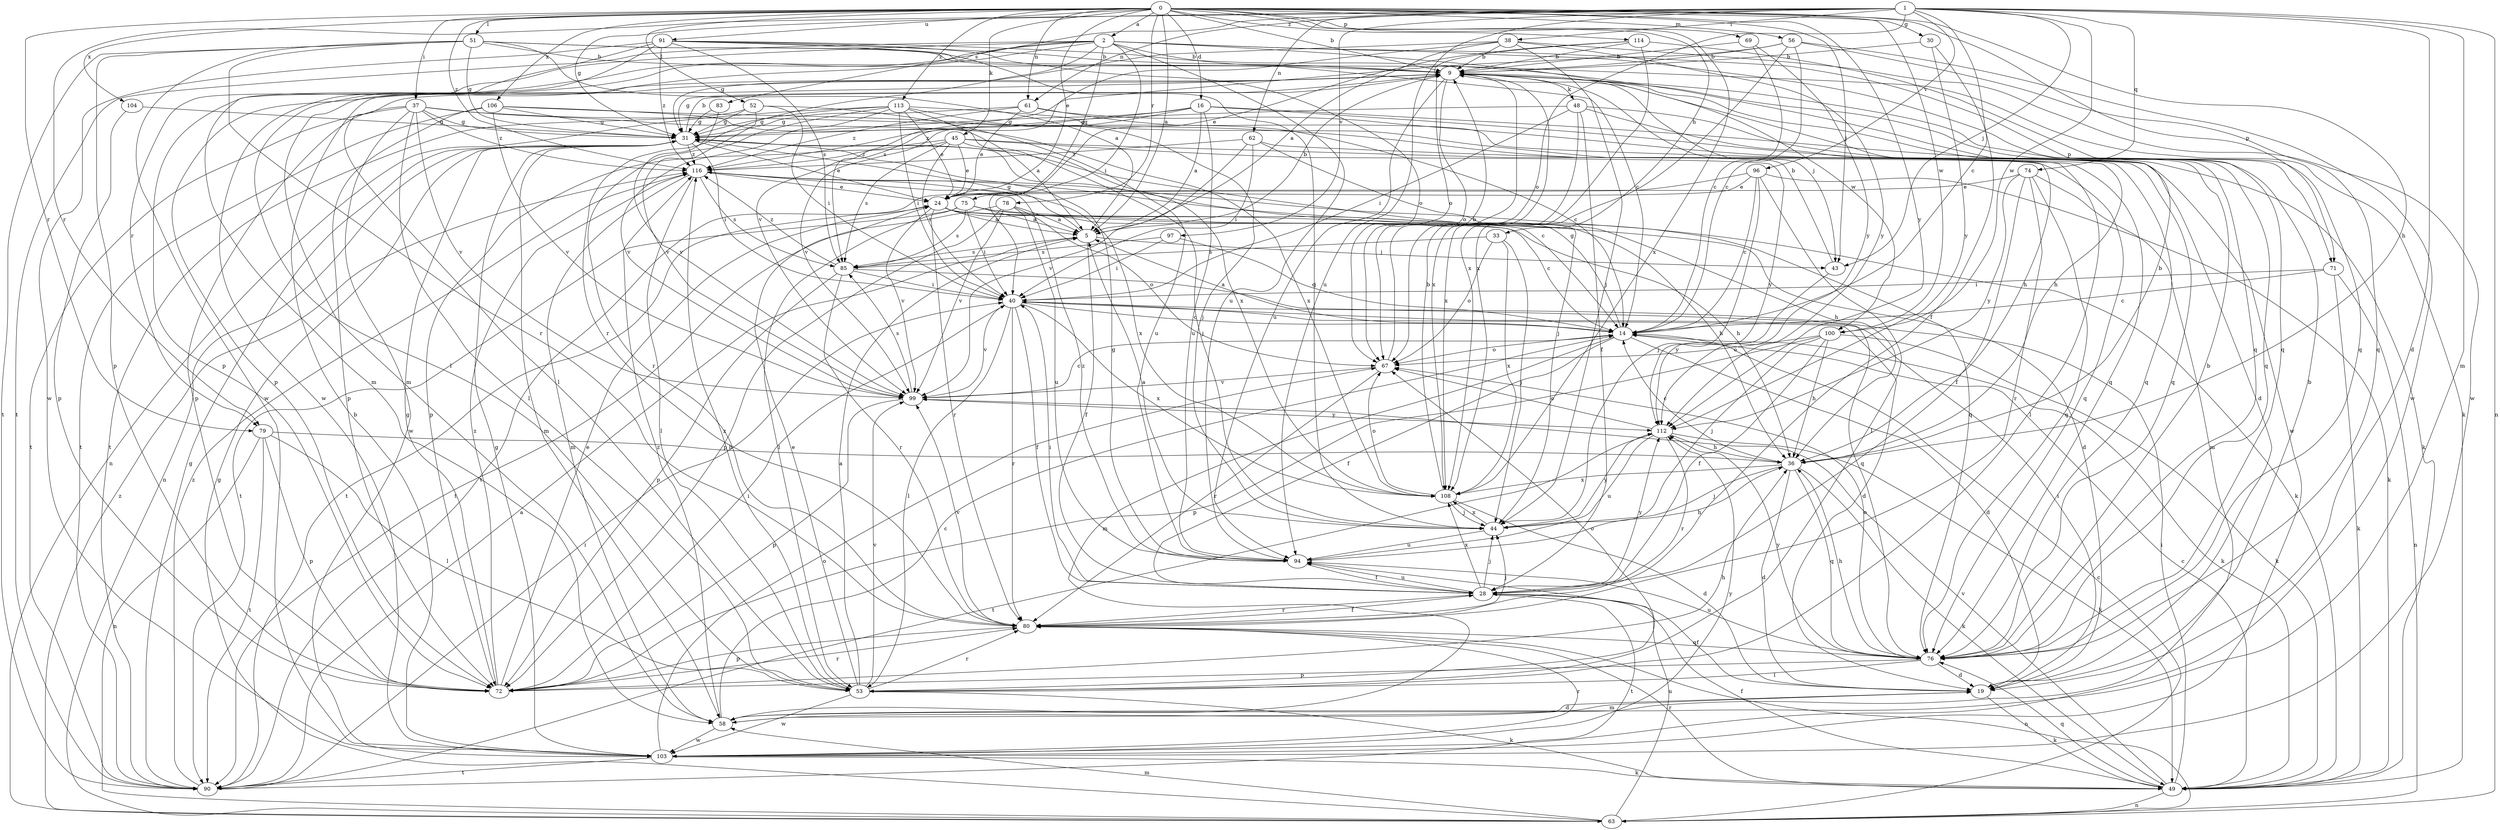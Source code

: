 strict digraph  {
0;
1;
2;
5;
9;
14;
16;
19;
24;
28;
30;
31;
33;
36;
37;
38;
40;
43;
44;
45;
48;
49;
51;
52;
53;
56;
58;
61;
62;
63;
67;
69;
71;
72;
74;
75;
76;
78;
79;
80;
83;
85;
90;
91;
94;
96;
97;
99;
100;
103;
104;
106;
108;
112;
113;
114;
116;
0 -> 2  [label=a];
0 -> 5  [label=a];
0 -> 9  [label=b];
0 -> 16  [label=d];
0 -> 24  [label=e];
0 -> 30  [label=g];
0 -> 33  [label=h];
0 -> 36  [label=h];
0 -> 37  [label=i];
0 -> 43  [label=j];
0 -> 45  [label=k];
0 -> 51  [label=l];
0 -> 52  [label=l];
0 -> 56  [label=m];
0 -> 61  [label=n];
0 -> 69  [label=p];
0 -> 71  [label=p];
0 -> 78  [label=r];
0 -> 79  [label=r];
0 -> 91  [label=u];
0 -> 100  [label=w];
0 -> 104  [label=x];
0 -> 106  [label=x];
0 -> 108  [label=x];
0 -> 112  [label=y];
0 -> 113  [label=z];
0 -> 114  [label=z];
0 -> 116  [label=z];
1 -> 14  [label=c];
1 -> 19  [label=d];
1 -> 31  [label=g];
1 -> 38  [label=i];
1 -> 43  [label=j];
1 -> 58  [label=m];
1 -> 61  [label=n];
1 -> 62  [label=n];
1 -> 63  [label=n];
1 -> 67  [label=o];
1 -> 74  [label=q];
1 -> 79  [label=r];
1 -> 83  [label=s];
1 -> 94  [label=u];
1 -> 96  [label=v];
1 -> 97  [label=v];
1 -> 100  [label=w];
2 -> 9  [label=b];
2 -> 40  [label=i];
2 -> 58  [label=m];
2 -> 71  [label=p];
2 -> 72  [label=p];
2 -> 75  [label=q];
2 -> 76  [label=q];
2 -> 79  [label=r];
2 -> 80  [label=r];
2 -> 90  [label=t];
2 -> 94  [label=u];
2 -> 100  [label=w];
2 -> 103  [label=w];
5 -> 9  [label=b];
5 -> 28  [label=f];
5 -> 31  [label=g];
5 -> 43  [label=j];
5 -> 85  [label=s];
9 -> 31  [label=g];
9 -> 43  [label=j];
9 -> 48  [label=k];
9 -> 53  [label=l];
9 -> 67  [label=o];
9 -> 72  [label=p];
9 -> 76  [label=q];
9 -> 94  [label=u];
9 -> 108  [label=x];
14 -> 5  [label=a];
14 -> 19  [label=d];
14 -> 28  [label=f];
14 -> 31  [label=g];
14 -> 49  [label=k];
14 -> 58  [label=m];
14 -> 67  [label=o];
16 -> 5  [label=a];
16 -> 31  [label=g];
16 -> 49  [label=k];
16 -> 94  [label=u];
16 -> 99  [label=v];
16 -> 103  [label=w];
16 -> 116  [label=z];
19 -> 9  [label=b];
19 -> 28  [label=f];
19 -> 40  [label=i];
19 -> 49  [label=k];
19 -> 58  [label=m];
24 -> 5  [label=a];
24 -> 19  [label=d];
24 -> 36  [label=h];
24 -> 49  [label=k];
24 -> 80  [label=r];
24 -> 90  [label=t];
24 -> 99  [label=v];
28 -> 40  [label=i];
28 -> 44  [label=j];
28 -> 80  [label=r];
28 -> 90  [label=t];
28 -> 94  [label=u];
28 -> 108  [label=x];
28 -> 112  [label=y];
30 -> 9  [label=b];
30 -> 28  [label=f];
30 -> 112  [label=y];
31 -> 9  [label=b];
31 -> 14  [label=c];
31 -> 24  [label=e];
31 -> 40  [label=i];
31 -> 58  [label=m];
31 -> 63  [label=n];
31 -> 116  [label=z];
33 -> 44  [label=j];
33 -> 67  [label=o];
33 -> 85  [label=s];
33 -> 108  [label=x];
36 -> 9  [label=b];
36 -> 14  [label=c];
36 -> 19  [label=d];
36 -> 44  [label=j];
36 -> 49  [label=k];
36 -> 76  [label=q];
36 -> 108  [label=x];
37 -> 31  [label=g];
37 -> 36  [label=h];
37 -> 53  [label=l];
37 -> 72  [label=p];
37 -> 90  [label=t];
37 -> 99  [label=v];
37 -> 103  [label=w];
37 -> 108  [label=x];
37 -> 116  [label=z];
38 -> 5  [label=a];
38 -> 9  [label=b];
38 -> 31  [label=g];
38 -> 44  [label=j];
38 -> 85  [label=s];
38 -> 103  [label=w];
38 -> 112  [label=y];
40 -> 14  [label=c];
40 -> 19  [label=d];
40 -> 28  [label=f];
40 -> 53  [label=l];
40 -> 80  [label=r];
40 -> 99  [label=v];
40 -> 108  [label=x];
43 -> 9  [label=b];
43 -> 112  [label=y];
44 -> 5  [label=a];
44 -> 94  [label=u];
44 -> 108  [label=x];
44 -> 112  [label=y];
45 -> 24  [label=e];
45 -> 40  [label=i];
45 -> 44  [label=j];
45 -> 72  [label=p];
45 -> 76  [label=q];
45 -> 85  [label=s];
45 -> 112  [label=y];
45 -> 116  [label=z];
48 -> 19  [label=d];
48 -> 28  [label=f];
48 -> 31  [label=g];
48 -> 40  [label=i];
48 -> 76  [label=q];
48 -> 108  [label=x];
49 -> 14  [label=c];
49 -> 28  [label=f];
49 -> 40  [label=i];
49 -> 63  [label=n];
49 -> 76  [label=q];
49 -> 80  [label=r];
49 -> 99  [label=v];
51 -> 5  [label=a];
51 -> 9  [label=b];
51 -> 14  [label=c];
51 -> 31  [label=g];
51 -> 49  [label=k];
51 -> 72  [label=p];
51 -> 80  [label=r];
51 -> 90  [label=t];
51 -> 103  [label=w];
52 -> 31  [label=g];
52 -> 40  [label=i];
52 -> 90  [label=t];
52 -> 94  [label=u];
52 -> 99  [label=v];
53 -> 5  [label=a];
53 -> 24  [label=e];
53 -> 49  [label=k];
53 -> 67  [label=o];
53 -> 80  [label=r];
53 -> 99  [label=v];
53 -> 103  [label=w];
53 -> 116  [label=z];
56 -> 9  [label=b];
56 -> 14  [label=c];
56 -> 76  [label=q];
56 -> 99  [label=v];
56 -> 103  [label=w];
56 -> 108  [label=x];
58 -> 14  [label=c];
58 -> 19  [label=d];
58 -> 103  [label=w];
58 -> 116  [label=z];
61 -> 24  [label=e];
61 -> 31  [label=g];
61 -> 36  [label=h];
61 -> 76  [label=q];
61 -> 116  [label=z];
62 -> 40  [label=i];
62 -> 44  [label=j];
62 -> 53  [label=l];
62 -> 99  [label=v];
62 -> 116  [label=z];
63 -> 14  [label=c];
63 -> 31  [label=g];
63 -> 58  [label=m];
63 -> 94  [label=u];
63 -> 116  [label=z];
67 -> 9  [label=b];
67 -> 80  [label=r];
67 -> 99  [label=v];
69 -> 9  [label=b];
69 -> 14  [label=c];
69 -> 112  [label=y];
71 -> 14  [label=c];
71 -> 40  [label=i];
71 -> 49  [label=k];
71 -> 63  [label=n];
72 -> 24  [label=e];
72 -> 31  [label=g];
72 -> 36  [label=h];
72 -> 40  [label=i];
72 -> 80  [label=r];
72 -> 116  [label=z];
74 -> 24  [label=e];
74 -> 28  [label=f];
74 -> 58  [label=m];
74 -> 76  [label=q];
74 -> 80  [label=r];
74 -> 112  [label=y];
75 -> 5  [label=a];
75 -> 14  [label=c];
75 -> 36  [label=h];
75 -> 40  [label=i];
75 -> 53  [label=l];
75 -> 85  [label=s];
75 -> 90  [label=t];
76 -> 9  [label=b];
76 -> 19  [label=d];
76 -> 36  [label=h];
76 -> 53  [label=l];
76 -> 67  [label=o];
76 -> 72  [label=p];
76 -> 94  [label=u];
76 -> 112  [label=y];
78 -> 5  [label=a];
78 -> 67  [label=o];
78 -> 72  [label=p];
78 -> 90  [label=t];
78 -> 94  [label=u];
78 -> 99  [label=v];
79 -> 36  [label=h];
79 -> 53  [label=l];
79 -> 63  [label=n];
79 -> 72  [label=p];
79 -> 90  [label=t];
80 -> 28  [label=f];
80 -> 44  [label=j];
80 -> 63  [label=n];
80 -> 72  [label=p];
80 -> 76  [label=q];
80 -> 99  [label=v];
83 -> 31  [label=g];
83 -> 99  [label=v];
85 -> 40  [label=i];
85 -> 72  [label=p];
85 -> 76  [label=q];
85 -> 80  [label=r];
85 -> 116  [label=z];
90 -> 5  [label=a];
90 -> 31  [label=g];
90 -> 40  [label=i];
90 -> 116  [label=z];
91 -> 9  [label=b];
91 -> 44  [label=j];
91 -> 53  [label=l];
91 -> 58  [label=m];
91 -> 67  [label=o];
91 -> 76  [label=q];
91 -> 85  [label=s];
91 -> 103  [label=w];
91 -> 116  [label=z];
94 -> 28  [label=f];
94 -> 31  [label=g];
94 -> 36  [label=h];
94 -> 116  [label=z];
96 -> 14  [label=c];
96 -> 24  [label=e];
96 -> 44  [label=j];
96 -> 49  [label=k];
96 -> 53  [label=l];
96 -> 90  [label=t];
97 -> 14  [label=c];
97 -> 40  [label=i];
97 -> 85  [label=s];
99 -> 14  [label=c];
99 -> 72  [label=p];
99 -> 85  [label=s];
99 -> 112  [label=y];
100 -> 28  [label=f];
100 -> 36  [label=h];
100 -> 44  [label=j];
100 -> 49  [label=k];
100 -> 67  [label=o];
100 -> 72  [label=p];
103 -> 9  [label=b];
103 -> 31  [label=g];
103 -> 49  [label=k];
103 -> 67  [label=o];
103 -> 80  [label=r];
103 -> 90  [label=t];
103 -> 112  [label=y];
104 -> 31  [label=g];
104 -> 72  [label=p];
106 -> 14  [label=c];
106 -> 31  [label=g];
106 -> 72  [label=p];
106 -> 90  [label=t];
106 -> 99  [label=v];
106 -> 108  [label=x];
108 -> 9  [label=b];
108 -> 19  [label=d];
108 -> 44  [label=j];
108 -> 67  [label=o];
112 -> 36  [label=h];
112 -> 49  [label=k];
112 -> 67  [label=o];
112 -> 80  [label=r];
112 -> 90  [label=t];
112 -> 94  [label=u];
113 -> 5  [label=a];
113 -> 24  [label=e];
113 -> 31  [label=g];
113 -> 40  [label=i];
113 -> 44  [label=j];
113 -> 63  [label=n];
113 -> 76  [label=q];
113 -> 80  [label=r];
113 -> 99  [label=v];
114 -> 9  [label=b];
114 -> 24  [label=e];
114 -> 67  [label=o];
114 -> 76  [label=q];
114 -> 108  [label=x];
116 -> 24  [label=e];
116 -> 36  [label=h];
116 -> 53  [label=l];
116 -> 58  [label=m];
116 -> 76  [label=q];
116 -> 85  [label=s];
116 -> 108  [label=x];
}
